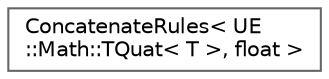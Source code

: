 digraph "Graphical Class Hierarchy"
{
 // INTERACTIVE_SVG=YES
 // LATEX_PDF_SIZE
  bgcolor="transparent";
  edge [fontname=Helvetica,fontsize=10,labelfontname=Helvetica,labelfontsize=10];
  node [fontname=Helvetica,fontsize=10,shape=box,height=0.2,width=0.4];
  rankdir="LR";
  Node0 [id="Node000000",label="ConcatenateRules\< UE\l::Math::TQuat\< T \>, float \>",height=0.2,width=0.4,color="grey40", fillcolor="white", style="filled",URL="$dd/d90/structConcatenateRules_3_01UE_1_1Math_1_1TQuat_3_01T_01_4_00_01float_01_4.html",tooltip=" "];
}
